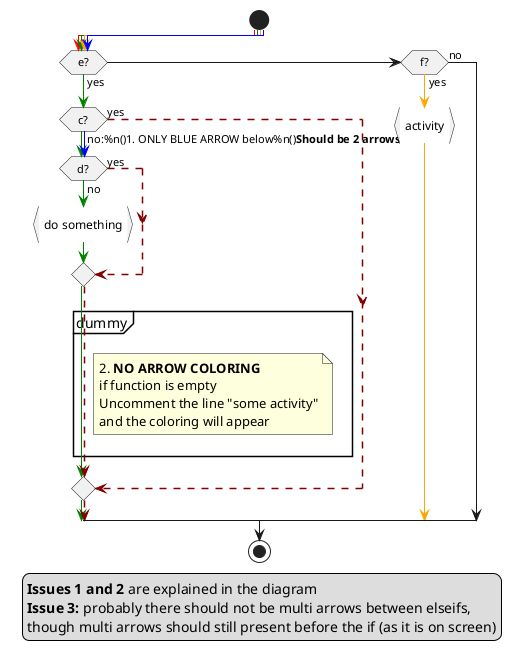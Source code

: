 {
  "sha1": "m1mnguodbbn0pqphczp9ulfrg8l0c8o",
  "insertion": {
    "when": "2024-06-03T18:59:34.718Z",
    "user": "plantuml@gmail.com"
  }
}
@startuml
!definelong someFunc
                partition dummy {
                note right
                    2. **NO ARROW COLORING**
                    if function is empty
                    Uncomment the line "some activity"
                    and the coloring will appear
                end note
'                    :some activity;
                }
            !enddefinelong

             skinparam colorArrowSeparationSpace 1

            start
             
            -[#red;#green;#orange;#blue]->
            if(e?)then(yes)
                -[#green]->
                if(c?)then(yes)
                    -[#maroon,dashed]->
                else(no:%n()1. ONLY BLUE ARROW below%n()**Should be 2 arrows**)
                    -[#green;#blue]->
                if(d?)then(yes)
                    -[#maroon,dashed]->
                else(no)
                    -[#green]->
                    :do something;<<continuous>>                                        
                    -[#green]->
                endif
                -[#green;#maroon,dashed]->

                someFunc()

                -[#green;#maroon,dashed]->                
                endif
                -[#green;#maroon,dashed]->
            
            elseif(f?)then(yes)
                -[#orange]->
                :activity;<<continuous>>
                -[#orange]->
            else(no)
            endif

        stop

    legend left
        **Issues 1 and 2** are explained in the diagram
        **Issue 3:** probably there should not be multi arrows between elseifs,
        though multi arrows should still present before the if (as it is on screen)
    endlegend
@enduml
